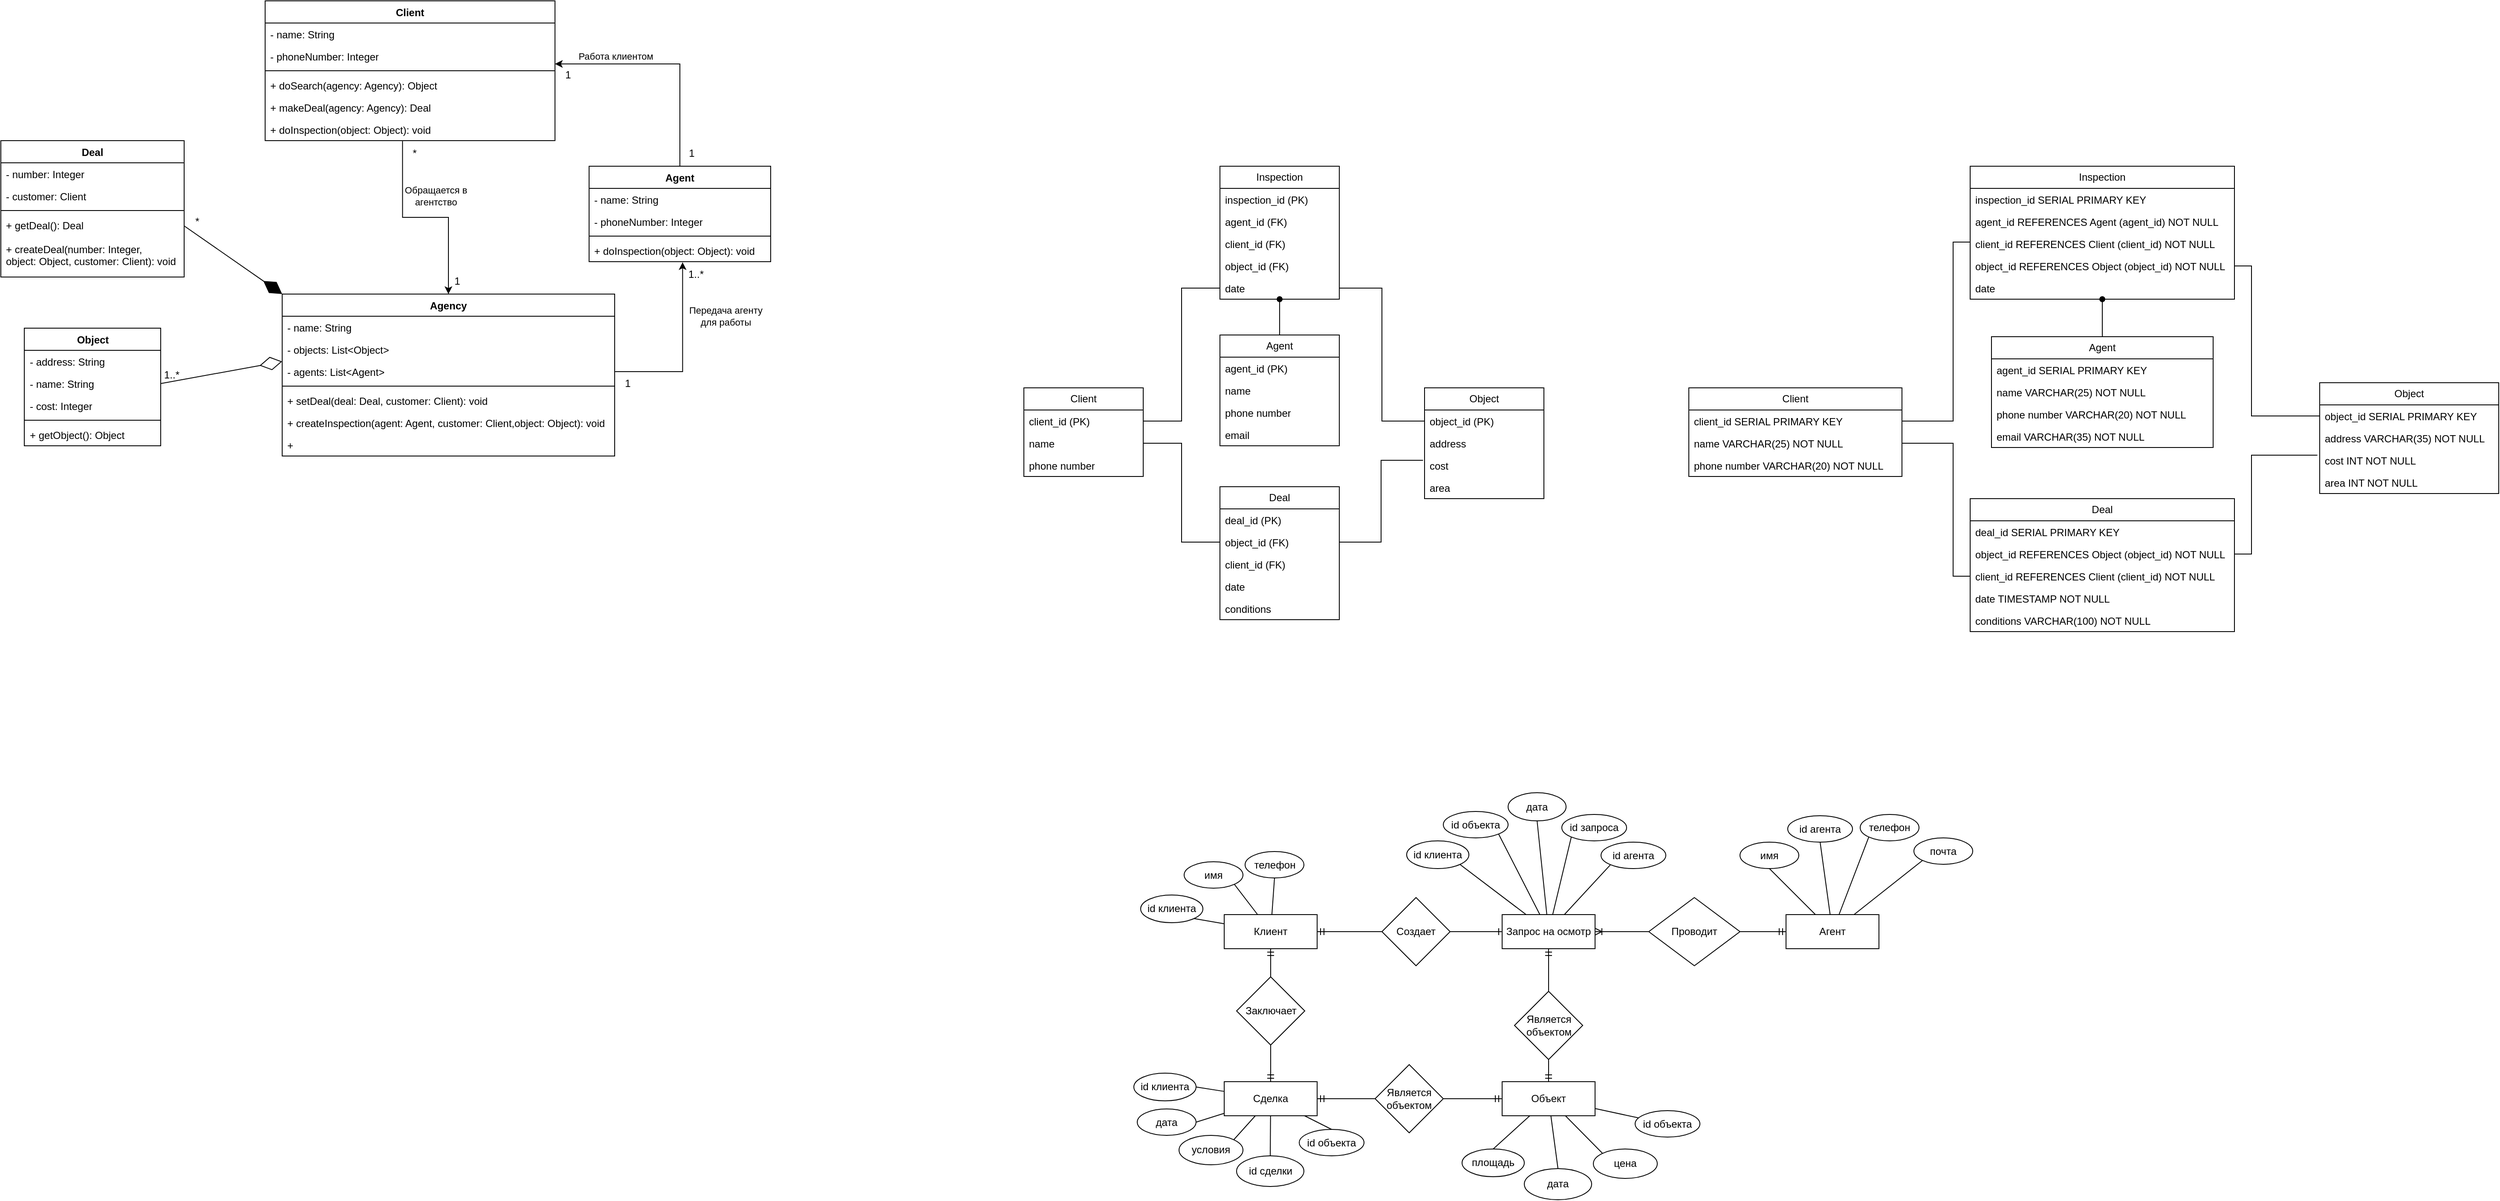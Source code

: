 <mxfile version="24.4.4" type="device">
  <diagram name="Страница — 1" id="6SwmOz3kL1Dp4-irJy59">
    <mxGraphModel dx="821" dy="-430" grid="0" gridSize="10" guides="1" tooltips="1" connect="1" arrows="1" fold="1" page="0" pageScale="1" pageWidth="3300" pageHeight="4681" math="0" shadow="0">
      <root>
        <mxCell id="0" />
        <mxCell id="1" parent="0" />
        <mxCell id="loVugANdDTNF3pcC0bMG-1" value="Client" style="swimlane;fontStyle=1;align=center;verticalAlign=top;childLayout=stackLayout;horizontal=1;startSize=26;horizontalStack=0;resizeParent=1;resizeParentMax=0;resizeLast=0;collapsible=1;marginBottom=0;whiteSpace=wrap;html=1;" vertex="1" parent="1">
          <mxGeometry x="740" y="1390" width="340" height="164" as="geometry" />
        </mxCell>
        <mxCell id="loVugANdDTNF3pcC0bMG-2" value="- name: String" style="text;strokeColor=none;fillColor=none;align=left;verticalAlign=top;spacingLeft=4;spacingRight=4;overflow=hidden;rotatable=0;points=[[0,0.5],[1,0.5]];portConstraint=eastwest;whiteSpace=wrap;html=1;" vertex="1" parent="loVugANdDTNF3pcC0bMG-1">
          <mxGeometry y="26" width="340" height="26" as="geometry" />
        </mxCell>
        <mxCell id="loVugANdDTNF3pcC0bMG-3" value="- phoneNumber: Integer" style="text;strokeColor=none;fillColor=none;align=left;verticalAlign=top;spacingLeft=4;spacingRight=4;overflow=hidden;rotatable=0;points=[[0,0.5],[1,0.5]];portConstraint=eastwest;whiteSpace=wrap;html=1;" vertex="1" parent="loVugANdDTNF3pcC0bMG-1">
          <mxGeometry y="52" width="340" height="26" as="geometry" />
        </mxCell>
        <mxCell id="loVugANdDTNF3pcC0bMG-4" value="" style="line;strokeWidth=1;fillColor=none;align=left;verticalAlign=middle;spacingTop=-1;spacingLeft=3;spacingRight=3;rotatable=0;labelPosition=right;points=[];portConstraint=eastwest;strokeColor=inherit;" vertex="1" parent="loVugANdDTNF3pcC0bMG-1">
          <mxGeometry y="78" width="340" height="8" as="geometry" />
        </mxCell>
        <mxCell id="loVugANdDTNF3pcC0bMG-5" value="+ doSearch(agency: Agency): Object" style="text;strokeColor=none;fillColor=none;align=left;verticalAlign=top;spacingLeft=4;spacingRight=4;overflow=hidden;rotatable=0;points=[[0,0.5],[1,0.5]];portConstraint=eastwest;whiteSpace=wrap;html=1;" vertex="1" parent="loVugANdDTNF3pcC0bMG-1">
          <mxGeometry y="86" width="340" height="26" as="geometry" />
        </mxCell>
        <mxCell id="loVugANdDTNF3pcC0bMG-6" value="&lt;div&gt;+ makeDeal(agency: Agency): Deal&lt;/div&gt;" style="text;strokeColor=none;fillColor=none;align=left;verticalAlign=top;spacingLeft=4;spacingRight=4;overflow=hidden;rotatable=0;points=[[0,0.5],[1,0.5]];portConstraint=eastwest;whiteSpace=wrap;html=1;" vertex="1" parent="loVugANdDTNF3pcC0bMG-1">
          <mxGeometry y="112" width="340" height="26" as="geometry" />
        </mxCell>
        <mxCell id="loVugANdDTNF3pcC0bMG-7" value="&lt;div&gt;+ doInspection(object: Object): void&lt;/div&gt;" style="text;strokeColor=none;fillColor=none;align=left;verticalAlign=top;spacingLeft=4;spacingRight=4;overflow=hidden;rotatable=0;points=[[0,0.5],[1,0.5]];portConstraint=eastwest;whiteSpace=wrap;html=1;" vertex="1" parent="loVugANdDTNF3pcC0bMG-1">
          <mxGeometry y="138" width="340" height="26" as="geometry" />
        </mxCell>
        <mxCell id="loVugANdDTNF3pcC0bMG-8" style="edgeStyle=orthogonalEdgeStyle;rounded=0;orthogonalLoop=1;jettySize=auto;html=1;exitX=0.474;exitY=1.026;exitDx=0;exitDy=0;exitPerimeter=0;entryX=0.5;entryY=0;entryDx=0;entryDy=0;" edge="1" parent="1" source="loVugANdDTNF3pcC0bMG-7" target="loVugANdDTNF3pcC0bMG-10">
          <mxGeometry relative="1" as="geometry">
            <mxPoint x="920" y="1634" as="targetPoint" />
          </mxGeometry>
        </mxCell>
        <mxCell id="loVugANdDTNF3pcC0bMG-9" value="Обращается в&lt;div&gt;агентство&lt;/div&gt;" style="edgeLabel;html=1;align=center;verticalAlign=middle;resizable=0;points=[];" vertex="1" connectable="0" parent="loVugANdDTNF3pcC0bMG-8">
          <mxGeometry x="-0.378" y="2" relative="1" as="geometry">
            <mxPoint x="37" y="-8" as="offset" />
          </mxGeometry>
        </mxCell>
        <mxCell id="loVugANdDTNF3pcC0bMG-10" value="Agency" style="swimlane;fontStyle=1;align=center;verticalAlign=top;childLayout=stackLayout;horizontal=1;startSize=26;horizontalStack=0;resizeParent=1;resizeParentMax=0;resizeLast=0;collapsible=1;marginBottom=0;whiteSpace=wrap;html=1;" vertex="1" parent="1">
          <mxGeometry x="760" y="1734" width="390" height="190" as="geometry">
            <mxRectangle x="30" y="150" width="70" height="30" as="alternateBounds" />
          </mxGeometry>
        </mxCell>
        <mxCell id="loVugANdDTNF3pcC0bMG-11" value="- name: String" style="text;strokeColor=none;fillColor=none;align=left;verticalAlign=top;spacingLeft=4;spacingRight=4;overflow=hidden;rotatable=0;points=[[0,0.5],[1,0.5]];portConstraint=eastwest;whiteSpace=wrap;html=1;" vertex="1" parent="loVugANdDTNF3pcC0bMG-10">
          <mxGeometry y="26" width="390" height="26" as="geometry" />
        </mxCell>
        <mxCell id="loVugANdDTNF3pcC0bMG-12" value="- objects: List&amp;lt;Object&amp;gt;" style="text;strokeColor=none;fillColor=none;align=left;verticalAlign=top;spacingLeft=4;spacingRight=4;overflow=hidden;rotatable=0;points=[[0,0.5],[1,0.5]];portConstraint=eastwest;whiteSpace=wrap;html=1;" vertex="1" parent="loVugANdDTNF3pcC0bMG-10">
          <mxGeometry y="52" width="390" height="26" as="geometry" />
        </mxCell>
        <mxCell id="loVugANdDTNF3pcC0bMG-13" value="- agents: List&amp;lt;Agent&amp;gt;" style="text;strokeColor=none;fillColor=none;align=left;verticalAlign=top;spacingLeft=4;spacingRight=4;overflow=hidden;rotatable=0;points=[[0,0.5],[1,0.5]];portConstraint=eastwest;whiteSpace=wrap;html=1;" vertex="1" parent="loVugANdDTNF3pcC0bMG-10">
          <mxGeometry y="78" width="390" height="26" as="geometry" />
        </mxCell>
        <mxCell id="loVugANdDTNF3pcC0bMG-14" value="" style="line;strokeWidth=1;fillColor=none;align=left;verticalAlign=middle;spacingTop=-1;spacingLeft=3;spacingRight=3;rotatable=0;labelPosition=right;points=[];portConstraint=eastwest;strokeColor=inherit;" vertex="1" parent="loVugANdDTNF3pcC0bMG-10">
          <mxGeometry y="104" width="390" height="8" as="geometry" />
        </mxCell>
        <mxCell id="loVugANdDTNF3pcC0bMG-15" value="+ setDeal(deal: Deal, customer: Client): void" style="text;strokeColor=none;fillColor=none;align=left;verticalAlign=top;spacingLeft=4;spacingRight=4;overflow=hidden;rotatable=0;points=[[0,0.5],[1,0.5]];portConstraint=eastwest;whiteSpace=wrap;html=1;" vertex="1" parent="loVugANdDTNF3pcC0bMG-10">
          <mxGeometry y="112" width="390" height="26" as="geometry" />
        </mxCell>
        <mxCell id="loVugANdDTNF3pcC0bMG-16" value="+ createInspection(agent: Agent, customer: Client,object: Object): void" style="text;strokeColor=none;fillColor=none;align=left;verticalAlign=top;spacingLeft=4;spacingRight=4;overflow=hidden;rotatable=0;points=[[0,0.5],[1,0.5]];portConstraint=eastwest;whiteSpace=wrap;html=1;" vertex="1" parent="loVugANdDTNF3pcC0bMG-10">
          <mxGeometry y="138" width="390" height="26" as="geometry" />
        </mxCell>
        <mxCell id="loVugANdDTNF3pcC0bMG-17" value="+&amp;nbsp;" style="text;strokeColor=none;fillColor=none;align=left;verticalAlign=top;spacingLeft=4;spacingRight=4;overflow=hidden;rotatable=0;points=[[0,0.5],[1,0.5]];portConstraint=eastwest;whiteSpace=wrap;html=1;" vertex="1" parent="loVugANdDTNF3pcC0bMG-10">
          <mxGeometry y="164" width="390" height="26" as="geometry" />
        </mxCell>
        <mxCell id="loVugANdDTNF3pcC0bMG-18" value="Agent" style="swimlane;fontStyle=1;align=center;verticalAlign=top;childLayout=stackLayout;horizontal=1;startSize=26;horizontalStack=0;resizeParent=1;resizeParentMax=0;resizeLast=0;collapsible=1;marginBottom=0;whiteSpace=wrap;html=1;" vertex="1" parent="1">
          <mxGeometry x="1120" y="1584" width="213" height="112" as="geometry" />
        </mxCell>
        <mxCell id="loVugANdDTNF3pcC0bMG-19" value="- name: String" style="text;strokeColor=none;fillColor=none;align=left;verticalAlign=top;spacingLeft=4;spacingRight=4;overflow=hidden;rotatable=0;points=[[0,0.5],[1,0.5]];portConstraint=eastwest;whiteSpace=wrap;html=1;" vertex="1" parent="loVugANdDTNF3pcC0bMG-18">
          <mxGeometry y="26" width="213" height="26" as="geometry" />
        </mxCell>
        <mxCell id="loVugANdDTNF3pcC0bMG-20" value="- phoneNumber: Integer" style="text;strokeColor=none;fillColor=none;align=left;verticalAlign=top;spacingLeft=4;spacingRight=4;overflow=hidden;rotatable=0;points=[[0,0.5],[1,0.5]];portConstraint=eastwest;whiteSpace=wrap;html=1;" vertex="1" parent="loVugANdDTNF3pcC0bMG-18">
          <mxGeometry y="52" width="213" height="26" as="geometry" />
        </mxCell>
        <mxCell id="loVugANdDTNF3pcC0bMG-21" value="" style="line;strokeWidth=1;fillColor=none;align=left;verticalAlign=middle;spacingTop=-1;spacingLeft=3;spacingRight=3;rotatable=0;labelPosition=right;points=[];portConstraint=eastwest;strokeColor=inherit;" vertex="1" parent="loVugANdDTNF3pcC0bMG-18">
          <mxGeometry y="78" width="213" height="8" as="geometry" />
        </mxCell>
        <mxCell id="loVugANdDTNF3pcC0bMG-22" value="+ doInspection(object: Object): void" style="text;strokeColor=none;fillColor=none;align=left;verticalAlign=top;spacingLeft=4;spacingRight=4;overflow=hidden;rotatable=0;points=[[0,0.5],[1,0.5]];portConstraint=eastwest;whiteSpace=wrap;html=1;" vertex="1" parent="loVugANdDTNF3pcC0bMG-18">
          <mxGeometry y="86" width="213" height="26" as="geometry" />
        </mxCell>
        <mxCell id="loVugANdDTNF3pcC0bMG-23" value="Deal" style="swimlane;fontStyle=1;align=center;verticalAlign=top;childLayout=stackLayout;horizontal=1;startSize=26;horizontalStack=0;resizeParent=1;resizeParentMax=0;resizeLast=0;collapsible=1;marginBottom=0;whiteSpace=wrap;html=1;" vertex="1" parent="1">
          <mxGeometry x="430" y="1554" width="215" height="160" as="geometry" />
        </mxCell>
        <mxCell id="loVugANdDTNF3pcC0bMG-24" value="- number: Integer" style="text;strokeColor=none;fillColor=none;align=left;verticalAlign=top;spacingLeft=4;spacingRight=4;overflow=hidden;rotatable=0;points=[[0,0.5],[1,0.5]];portConstraint=eastwest;whiteSpace=wrap;html=1;" vertex="1" parent="loVugANdDTNF3pcC0bMG-23">
          <mxGeometry y="26" width="215" height="26" as="geometry" />
        </mxCell>
        <mxCell id="loVugANdDTNF3pcC0bMG-25" value="- customer: Client" style="text;strokeColor=none;fillColor=none;align=left;verticalAlign=top;spacingLeft=4;spacingRight=4;overflow=hidden;rotatable=0;points=[[0,0.5],[1,0.5]];portConstraint=eastwest;whiteSpace=wrap;html=1;" vertex="1" parent="loVugANdDTNF3pcC0bMG-23">
          <mxGeometry y="52" width="215" height="26" as="geometry" />
        </mxCell>
        <mxCell id="loVugANdDTNF3pcC0bMG-26" value="" style="line;strokeWidth=1;fillColor=none;align=left;verticalAlign=middle;spacingTop=-1;spacingLeft=3;spacingRight=3;rotatable=0;labelPosition=right;points=[];portConstraint=eastwest;strokeColor=inherit;" vertex="1" parent="loVugANdDTNF3pcC0bMG-23">
          <mxGeometry y="78" width="215" height="8" as="geometry" />
        </mxCell>
        <mxCell id="loVugANdDTNF3pcC0bMG-27" value="&lt;span style=&quot;text-wrap: nowrap; background-color: rgb(255, 255, 255);&quot;&gt;+ getDeal(&lt;/span&gt;&lt;span style=&quot;background-color: rgb(255, 255, 255); text-wrap: nowrap;&quot;&gt;): Deal&lt;/span&gt;" style="text;strokeColor=none;fillColor=none;align=left;verticalAlign=top;spacingLeft=4;spacingRight=4;overflow=hidden;rotatable=0;points=[[0,0.5],[1,0.5]];portConstraint=eastwest;whiteSpace=wrap;html=1;" vertex="1" parent="loVugANdDTNF3pcC0bMG-23">
          <mxGeometry y="86" width="215" height="28" as="geometry" />
        </mxCell>
        <mxCell id="loVugANdDTNF3pcC0bMG-28" value="&lt;span style=&quot;text-wrap: nowrap; background-color: rgb(255, 255, 255);&quot;&gt;+ createDeal(number: Integer,&lt;/span&gt;&lt;div&gt;&lt;span style=&quot;text-wrap: nowrap; background-color: rgb(255, 255, 255);&quot;&gt;object: Object,&lt;/span&gt;&lt;span style=&quot;background-color: rgb(255, 255, 255); text-wrap: nowrap;&quot;&gt;&amp;nbsp;customer: Client): void&lt;/span&gt;&lt;/div&gt;" style="text;strokeColor=none;fillColor=none;align=left;verticalAlign=top;spacingLeft=4;spacingRight=4;overflow=hidden;rotatable=0;points=[[0,0.5],[1,0.5]];portConstraint=eastwest;whiteSpace=wrap;html=1;" vertex="1" parent="loVugANdDTNF3pcC0bMG-23">
          <mxGeometry y="114" width="215" height="46" as="geometry" />
        </mxCell>
        <mxCell id="loVugANdDTNF3pcC0bMG-29" value="Object" style="swimlane;fontStyle=1;align=center;verticalAlign=top;childLayout=stackLayout;horizontal=1;startSize=26;horizontalStack=0;resizeParent=1;resizeParentMax=0;resizeLast=0;collapsible=1;marginBottom=0;whiteSpace=wrap;html=1;" vertex="1" parent="1">
          <mxGeometry x="457.5" y="1774" width="160" height="138" as="geometry" />
        </mxCell>
        <mxCell id="loVugANdDTNF3pcC0bMG-30" value="- address: String" style="text;strokeColor=none;fillColor=none;align=left;verticalAlign=top;spacingLeft=4;spacingRight=4;overflow=hidden;rotatable=0;points=[[0,0.5],[1,0.5]];portConstraint=eastwest;whiteSpace=wrap;html=1;" vertex="1" parent="loVugANdDTNF3pcC0bMG-29">
          <mxGeometry y="26" width="160" height="26" as="geometry" />
        </mxCell>
        <mxCell id="loVugANdDTNF3pcC0bMG-31" value="- name: String" style="text;strokeColor=none;fillColor=none;align=left;verticalAlign=top;spacingLeft=4;spacingRight=4;overflow=hidden;rotatable=0;points=[[0,0.5],[1,0.5]];portConstraint=eastwest;whiteSpace=wrap;html=1;" vertex="1" parent="loVugANdDTNF3pcC0bMG-29">
          <mxGeometry y="52" width="160" height="26" as="geometry" />
        </mxCell>
        <mxCell id="loVugANdDTNF3pcC0bMG-32" value="- cost: Integer" style="text;strokeColor=none;fillColor=none;align=left;verticalAlign=top;spacingLeft=4;spacingRight=4;overflow=hidden;rotatable=0;points=[[0,0.5],[1,0.5]];portConstraint=eastwest;whiteSpace=wrap;html=1;" vertex="1" parent="loVugANdDTNF3pcC0bMG-29">
          <mxGeometry y="78" width="160" height="26" as="geometry" />
        </mxCell>
        <mxCell id="loVugANdDTNF3pcC0bMG-33" value="" style="line;strokeWidth=1;fillColor=none;align=left;verticalAlign=middle;spacingTop=-1;spacingLeft=3;spacingRight=3;rotatable=0;labelPosition=right;points=[];portConstraint=eastwest;strokeColor=inherit;" vertex="1" parent="loVugANdDTNF3pcC0bMG-29">
          <mxGeometry y="104" width="160" height="8" as="geometry" />
        </mxCell>
        <mxCell id="loVugANdDTNF3pcC0bMG-34" value="&lt;span style=&quot;text-wrap: nowrap; background-color: rgb(255, 255, 255);&quot;&gt;+ getObject(): Object&lt;/span&gt;" style="text;strokeColor=none;fillColor=none;align=left;verticalAlign=top;spacingLeft=4;spacingRight=4;overflow=hidden;rotatable=0;points=[[0,0.5],[1,0.5]];portConstraint=eastwest;whiteSpace=wrap;html=1;" vertex="1" parent="loVugANdDTNF3pcC0bMG-29">
          <mxGeometry y="112" width="160" height="26" as="geometry" />
        </mxCell>
        <mxCell id="loVugANdDTNF3pcC0bMG-35" style="edgeStyle=orthogonalEdgeStyle;rounded=0;orthogonalLoop=1;jettySize=auto;html=1;exitX=1;exitY=0.5;exitDx=0;exitDy=0;entryX=0.515;entryY=1.026;entryDx=0;entryDy=0;entryPerimeter=0;" edge="1" parent="1" source="loVugANdDTNF3pcC0bMG-13" target="loVugANdDTNF3pcC0bMG-22">
          <mxGeometry relative="1" as="geometry">
            <mxPoint x="1230" y="1714" as="targetPoint" />
            <mxPoint x="911" y="1565" as="sourcePoint" />
            <Array as="points">
              <mxPoint x="1230" y="1825" />
            </Array>
          </mxGeometry>
        </mxCell>
        <mxCell id="loVugANdDTNF3pcC0bMG-36" value="Передача агенту&lt;div&gt;для работы&lt;/div&gt;" style="edgeLabel;html=1;align=center;verticalAlign=middle;resizable=0;points=[];" vertex="1" connectable="0" parent="loVugANdDTNF3pcC0bMG-35">
          <mxGeometry x="-0.378" y="2" relative="1" as="geometry">
            <mxPoint x="65" y="-63" as="offset" />
          </mxGeometry>
        </mxCell>
        <mxCell id="loVugANdDTNF3pcC0bMG-37" value="1" style="text;html=1;align=center;verticalAlign=middle;resizable=0;points=[];autosize=1;strokeColor=none;fillColor=none;" vertex="1" parent="1">
          <mxGeometry x="1150" y="1824" width="30" height="30" as="geometry" />
        </mxCell>
        <mxCell id="loVugANdDTNF3pcC0bMG-38" value="1..*" style="text;html=1;align=center;verticalAlign=middle;resizable=0;points=[];autosize=1;strokeColor=none;fillColor=none;" vertex="1" parent="1">
          <mxGeometry x="1225" y="1696" width="40" height="30" as="geometry" />
        </mxCell>
        <mxCell id="loVugANdDTNF3pcC0bMG-39" value="*" style="text;html=1;align=center;verticalAlign=middle;resizable=0;points=[];autosize=1;strokeColor=none;fillColor=none;" vertex="1" parent="1">
          <mxGeometry x="900" y="1554" width="30" height="30" as="geometry" />
        </mxCell>
        <mxCell id="loVugANdDTNF3pcC0bMG-40" value="1" style="text;html=1;align=center;verticalAlign=middle;resizable=0;points=[];autosize=1;strokeColor=none;fillColor=none;" vertex="1" parent="1">
          <mxGeometry x="950" y="1704" width="30" height="30" as="geometry" />
        </mxCell>
        <mxCell id="loVugANdDTNF3pcC0bMG-41" style="edgeStyle=orthogonalEdgeStyle;rounded=0;orthogonalLoop=1;jettySize=auto;html=1;exitX=0.5;exitY=0;exitDx=0;exitDy=0;" edge="1" parent="1" source="loVugANdDTNF3pcC0bMG-18">
          <mxGeometry relative="1" as="geometry">
            <mxPoint x="1080" y="1464" as="targetPoint" />
            <Array as="points">
              <mxPoint x="1227" y="1464" />
              <mxPoint x="1080" y="1464" />
            </Array>
          </mxGeometry>
        </mxCell>
        <mxCell id="loVugANdDTNF3pcC0bMG-42" value="Работа клиентом" style="edgeLabel;html=1;align=center;verticalAlign=middle;resizable=0;points=[];" vertex="1" connectable="0" parent="loVugANdDTNF3pcC0bMG-41">
          <mxGeometry x="0.52" y="-1" relative="1" as="geometry">
            <mxPoint x="7" y="-8" as="offset" />
          </mxGeometry>
        </mxCell>
        <mxCell id="loVugANdDTNF3pcC0bMG-43" value="" style="endArrow=diamondThin;endFill=1;endSize=24;html=1;rounded=0;exitX=1;exitY=0.5;exitDx=0;exitDy=0;entryX=0;entryY=0;entryDx=0;entryDy=0;" edge="1" parent="1" source="loVugANdDTNF3pcC0bMG-27" target="loVugANdDTNF3pcC0bMG-10">
          <mxGeometry width="160" relative="1" as="geometry">
            <mxPoint x="710" y="1664" as="sourcePoint" />
            <mxPoint x="870" y="1664" as="targetPoint" />
          </mxGeometry>
        </mxCell>
        <mxCell id="loVugANdDTNF3pcC0bMG-44" value="" style="endArrow=diamondThin;endFill=0;endSize=24;html=1;rounded=0;entryX=0;entryY=0.041;entryDx=0;entryDy=0;entryPerimeter=0;exitX=1;exitY=0.5;exitDx=0;exitDy=0;" edge="1" parent="1" source="loVugANdDTNF3pcC0bMG-31" target="loVugANdDTNF3pcC0bMG-13">
          <mxGeometry width="160" relative="1" as="geometry">
            <mxPoint x="655" y="1675" as="sourcePoint" />
            <mxPoint x="770" y="1769" as="targetPoint" />
          </mxGeometry>
        </mxCell>
        <mxCell id="loVugANdDTNF3pcC0bMG-45" value="1..*" style="text;html=1;align=center;verticalAlign=middle;resizable=0;points=[];autosize=1;strokeColor=none;fillColor=none;" vertex="1" parent="1">
          <mxGeometry x="610" y="1814" width="40" height="30" as="geometry" />
        </mxCell>
        <mxCell id="loVugANdDTNF3pcC0bMG-46" value="*" style="text;html=1;align=center;verticalAlign=middle;resizable=0;points=[];autosize=1;strokeColor=none;fillColor=none;" vertex="1" parent="1">
          <mxGeometry x="645" y="1634" width="30" height="30" as="geometry" />
        </mxCell>
        <mxCell id="loVugANdDTNF3pcC0bMG-47" value="1" style="text;html=1;align=center;verticalAlign=middle;resizable=0;points=[];autosize=1;strokeColor=none;fillColor=none;" vertex="1" parent="1">
          <mxGeometry x="1225" y="1554" width="30" height="30" as="geometry" />
        </mxCell>
        <mxCell id="loVugANdDTNF3pcC0bMG-48" value="1" style="text;html=1;align=center;verticalAlign=middle;resizable=0;points=[];autosize=1;strokeColor=none;fillColor=none;" vertex="1" parent="1">
          <mxGeometry x="1080" y="1462" width="30" height="30" as="geometry" />
        </mxCell>
        <mxCell id="loVugANdDTNF3pcC0bMG-49" value="" style="edgeStyle=orthogonalEdgeStyle;rounded=0;orthogonalLoop=1;jettySize=auto;html=1;endArrow=oval;endFill=1;startArrow=none;startFill=0;" edge="1" parent="1" source="loVugANdDTNF3pcC0bMG-50" target="loVugANdDTNF3pcC0bMG-75">
          <mxGeometry relative="1" as="geometry">
            <Array as="points">
              <mxPoint x="1930" y="1760" />
              <mxPoint x="1930" y="1760" />
            </Array>
          </mxGeometry>
        </mxCell>
        <mxCell id="loVugANdDTNF3pcC0bMG-50" value="Agent" style="swimlane;fontStyle=0;childLayout=stackLayout;horizontal=1;startSize=26;fillColor=none;horizontalStack=0;resizeParent=1;resizeParentMax=0;resizeLast=0;collapsible=1;marginBottom=0;whiteSpace=wrap;html=1;" vertex="1" parent="1">
          <mxGeometry x="1860" y="1782" width="140" height="130" as="geometry" />
        </mxCell>
        <mxCell id="loVugANdDTNF3pcC0bMG-51" value="agent_id (PK)" style="text;strokeColor=none;fillColor=none;align=left;verticalAlign=top;spacingLeft=4;spacingRight=4;overflow=hidden;rotatable=0;points=[[0,0.5],[1,0.5]];portConstraint=eastwest;whiteSpace=wrap;html=1;" vertex="1" parent="loVugANdDTNF3pcC0bMG-50">
          <mxGeometry y="26" width="140" height="26" as="geometry" />
        </mxCell>
        <mxCell id="loVugANdDTNF3pcC0bMG-52" value="name" style="text;strokeColor=none;fillColor=none;align=left;verticalAlign=top;spacingLeft=4;spacingRight=4;overflow=hidden;rotatable=0;points=[[0,0.5],[1,0.5]];portConstraint=eastwest;whiteSpace=wrap;html=1;" vertex="1" parent="loVugANdDTNF3pcC0bMG-50">
          <mxGeometry y="52" width="140" height="26" as="geometry" />
        </mxCell>
        <mxCell id="loVugANdDTNF3pcC0bMG-53" value="phone number" style="text;strokeColor=none;fillColor=none;align=left;verticalAlign=top;spacingLeft=4;spacingRight=4;overflow=hidden;rotatable=0;points=[[0,0.5],[1,0.5]];portConstraint=eastwest;whiteSpace=wrap;html=1;" vertex="1" parent="loVugANdDTNF3pcC0bMG-50">
          <mxGeometry y="78" width="140" height="26" as="geometry" />
        </mxCell>
        <mxCell id="loVugANdDTNF3pcC0bMG-54" value="email" style="text;strokeColor=none;fillColor=none;align=left;verticalAlign=top;spacingLeft=4;spacingRight=4;overflow=hidden;rotatable=0;points=[[0,0.5],[1,0.5]];portConstraint=eastwest;whiteSpace=wrap;html=1;" vertex="1" parent="loVugANdDTNF3pcC0bMG-50">
          <mxGeometry y="104" width="140" height="26" as="geometry" />
        </mxCell>
        <mxCell id="loVugANdDTNF3pcC0bMG-55" value="Deal" style="swimlane;fontStyle=0;childLayout=stackLayout;horizontal=1;startSize=26;fillColor=none;horizontalStack=0;resizeParent=1;resizeParentMax=0;resizeLast=0;collapsible=1;marginBottom=0;whiteSpace=wrap;html=1;" vertex="1" parent="1">
          <mxGeometry x="1860" y="1960" width="140" height="156" as="geometry" />
        </mxCell>
        <mxCell id="loVugANdDTNF3pcC0bMG-56" value="deal_id (PK)" style="text;strokeColor=none;fillColor=none;align=left;verticalAlign=top;spacingLeft=4;spacingRight=4;overflow=hidden;rotatable=0;points=[[0,0.5],[1,0.5]];portConstraint=eastwest;whiteSpace=wrap;html=1;" vertex="1" parent="loVugANdDTNF3pcC0bMG-55">
          <mxGeometry y="26" width="140" height="26" as="geometry" />
        </mxCell>
        <mxCell id="loVugANdDTNF3pcC0bMG-57" value="object_id (FK)" style="text;strokeColor=none;fillColor=none;align=left;verticalAlign=top;spacingLeft=4;spacingRight=4;overflow=hidden;rotatable=0;points=[[0,0.5],[1,0.5]];portConstraint=eastwest;whiteSpace=wrap;html=1;" vertex="1" parent="loVugANdDTNF3pcC0bMG-55">
          <mxGeometry y="52" width="140" height="26" as="geometry" />
        </mxCell>
        <mxCell id="loVugANdDTNF3pcC0bMG-58" value="client_id (FK)" style="text;strokeColor=none;fillColor=none;align=left;verticalAlign=top;spacingLeft=4;spacingRight=4;overflow=hidden;rotatable=0;points=[[0,0.5],[1,0.5]];portConstraint=eastwest;whiteSpace=wrap;html=1;" vertex="1" parent="loVugANdDTNF3pcC0bMG-55">
          <mxGeometry y="78" width="140" height="26" as="geometry" />
        </mxCell>
        <mxCell id="loVugANdDTNF3pcC0bMG-59" value="date" style="text;strokeColor=none;fillColor=none;align=left;verticalAlign=top;spacingLeft=4;spacingRight=4;overflow=hidden;rotatable=0;points=[[0,0.5],[1,0.5]];portConstraint=eastwest;whiteSpace=wrap;html=1;" vertex="1" parent="loVugANdDTNF3pcC0bMG-55">
          <mxGeometry y="104" width="140" height="26" as="geometry" />
        </mxCell>
        <mxCell id="loVugANdDTNF3pcC0bMG-60" value="conditions" style="text;strokeColor=none;fillColor=none;align=left;verticalAlign=top;spacingLeft=4;spacingRight=4;overflow=hidden;rotatable=0;points=[[0,0.5],[1,0.5]];portConstraint=eastwest;whiteSpace=wrap;html=1;" vertex="1" parent="loVugANdDTNF3pcC0bMG-55">
          <mxGeometry y="130" width="140" height="26" as="geometry" />
        </mxCell>
        <mxCell id="loVugANdDTNF3pcC0bMG-61" value="Object" style="swimlane;fontStyle=0;childLayout=stackLayout;horizontal=1;startSize=26;fillColor=none;horizontalStack=0;resizeParent=1;resizeParentMax=0;resizeLast=0;collapsible=1;marginBottom=0;whiteSpace=wrap;html=1;" vertex="1" parent="1">
          <mxGeometry x="2100" y="1844" width="140" height="130" as="geometry" />
        </mxCell>
        <mxCell id="loVugANdDTNF3pcC0bMG-62" value="object_id (PK)" style="text;strokeColor=none;fillColor=none;align=left;verticalAlign=top;spacingLeft=4;spacingRight=4;overflow=hidden;rotatable=0;points=[[0,0.5],[1,0.5]];portConstraint=eastwest;whiteSpace=wrap;html=1;" vertex="1" parent="loVugANdDTNF3pcC0bMG-61">
          <mxGeometry y="26" width="140" height="26" as="geometry" />
        </mxCell>
        <mxCell id="loVugANdDTNF3pcC0bMG-63" value="address" style="text;strokeColor=none;fillColor=none;align=left;verticalAlign=top;spacingLeft=4;spacingRight=4;overflow=hidden;rotatable=0;points=[[0,0.5],[1,0.5]];portConstraint=eastwest;whiteSpace=wrap;html=1;" vertex="1" parent="loVugANdDTNF3pcC0bMG-61">
          <mxGeometry y="52" width="140" height="26" as="geometry" />
        </mxCell>
        <mxCell id="loVugANdDTNF3pcC0bMG-64" value="cost" style="text;strokeColor=none;fillColor=none;align=left;verticalAlign=top;spacingLeft=4;spacingRight=4;overflow=hidden;rotatable=0;points=[[0,0.5],[1,0.5]];portConstraint=eastwest;whiteSpace=wrap;html=1;" vertex="1" parent="loVugANdDTNF3pcC0bMG-61">
          <mxGeometry y="78" width="140" height="26" as="geometry" />
        </mxCell>
        <mxCell id="loVugANdDTNF3pcC0bMG-65" value="area" style="text;strokeColor=none;fillColor=none;align=left;verticalAlign=top;spacingLeft=4;spacingRight=4;overflow=hidden;rotatable=0;points=[[0,0.5],[1,0.5]];portConstraint=eastwest;whiteSpace=wrap;html=1;" vertex="1" parent="loVugANdDTNF3pcC0bMG-61">
          <mxGeometry y="104" width="140" height="26" as="geometry" />
        </mxCell>
        <mxCell id="loVugANdDTNF3pcC0bMG-66" value="Client" style="swimlane;fontStyle=0;childLayout=stackLayout;horizontal=1;startSize=26;fillColor=none;horizontalStack=0;resizeParent=1;resizeParentMax=0;resizeLast=0;collapsible=1;marginBottom=0;whiteSpace=wrap;html=1;" vertex="1" parent="1">
          <mxGeometry x="1630" y="1844" width="140" height="104" as="geometry" />
        </mxCell>
        <mxCell id="loVugANdDTNF3pcC0bMG-67" value="client_id (PK)" style="text;strokeColor=none;fillColor=none;align=left;verticalAlign=top;spacingLeft=4;spacingRight=4;overflow=hidden;rotatable=0;points=[[0,0.5],[1,0.5]];portConstraint=eastwest;whiteSpace=wrap;html=1;" vertex="1" parent="loVugANdDTNF3pcC0bMG-66">
          <mxGeometry y="26" width="140" height="26" as="geometry" />
        </mxCell>
        <mxCell id="loVugANdDTNF3pcC0bMG-68" value="name" style="text;strokeColor=none;fillColor=none;align=left;verticalAlign=top;spacingLeft=4;spacingRight=4;overflow=hidden;rotatable=0;points=[[0,0.5],[1,0.5]];portConstraint=eastwest;whiteSpace=wrap;html=1;" vertex="1" parent="loVugANdDTNF3pcC0bMG-66">
          <mxGeometry y="52" width="140" height="26" as="geometry" />
        </mxCell>
        <mxCell id="loVugANdDTNF3pcC0bMG-69" value="phone number" style="text;strokeColor=none;fillColor=none;align=left;verticalAlign=top;spacingLeft=4;spacingRight=4;overflow=hidden;rotatable=0;points=[[0,0.5],[1,0.5]];portConstraint=eastwest;whiteSpace=wrap;html=1;" vertex="1" parent="loVugANdDTNF3pcC0bMG-66">
          <mxGeometry y="78" width="140" height="26" as="geometry" />
        </mxCell>
        <mxCell id="loVugANdDTNF3pcC0bMG-70" value="Inspection" style="swimlane;fontStyle=0;childLayout=stackLayout;horizontal=1;startSize=26;fillColor=none;horizontalStack=0;resizeParent=1;resizeParentMax=0;resizeLast=0;collapsible=1;marginBottom=0;whiteSpace=wrap;html=1;" vertex="1" parent="1">
          <mxGeometry x="1860" y="1584" width="140" height="156" as="geometry" />
        </mxCell>
        <mxCell id="loVugANdDTNF3pcC0bMG-71" value="inspection_id (PK)" style="text;strokeColor=none;fillColor=none;align=left;verticalAlign=top;spacingLeft=4;spacingRight=4;overflow=hidden;rotatable=0;points=[[0,0.5],[1,0.5]];portConstraint=eastwest;whiteSpace=wrap;html=1;" vertex="1" parent="loVugANdDTNF3pcC0bMG-70">
          <mxGeometry y="26" width="140" height="26" as="geometry" />
        </mxCell>
        <mxCell id="loVugANdDTNF3pcC0bMG-72" value="agent_id (FK)" style="text;strokeColor=none;fillColor=none;align=left;verticalAlign=top;spacingLeft=4;spacingRight=4;overflow=hidden;rotatable=0;points=[[0,0.5],[1,0.5]];portConstraint=eastwest;whiteSpace=wrap;html=1;" vertex="1" parent="loVugANdDTNF3pcC0bMG-70">
          <mxGeometry y="52" width="140" height="26" as="geometry" />
        </mxCell>
        <mxCell id="loVugANdDTNF3pcC0bMG-73" value="client_id (FK)" style="text;strokeColor=none;fillColor=none;align=left;verticalAlign=top;spacingLeft=4;spacingRight=4;overflow=hidden;rotatable=0;points=[[0,0.5],[1,0.5]];portConstraint=eastwest;whiteSpace=wrap;html=1;" vertex="1" parent="loVugANdDTNF3pcC0bMG-70">
          <mxGeometry y="78" width="140" height="26" as="geometry" />
        </mxCell>
        <mxCell id="loVugANdDTNF3pcC0bMG-74" value="object_id (FK)" style="text;strokeColor=none;fillColor=none;align=left;verticalAlign=top;spacingLeft=4;spacingRight=4;overflow=hidden;rotatable=0;points=[[0,0.5],[1,0.5]];portConstraint=eastwest;whiteSpace=wrap;html=1;" vertex="1" parent="loVugANdDTNF3pcC0bMG-70">
          <mxGeometry y="104" width="140" height="26" as="geometry" />
        </mxCell>
        <mxCell id="loVugANdDTNF3pcC0bMG-75" value="date" style="text;strokeColor=none;fillColor=none;align=left;verticalAlign=top;spacingLeft=4;spacingRight=4;overflow=hidden;rotatable=0;points=[[0,0.5],[1,0.5]];portConstraint=eastwest;whiteSpace=wrap;html=1;" vertex="1" parent="loVugANdDTNF3pcC0bMG-70">
          <mxGeometry y="130" width="140" height="26" as="geometry" />
        </mxCell>
        <mxCell id="loVugANdDTNF3pcC0bMG-76" style="rounded=0;orthogonalLoop=1;jettySize=auto;html=1;exitX=1;exitY=0.5;exitDx=0;exitDy=0;entryX=0;entryY=0.5;entryDx=0;entryDy=0;endArrow=none;endFill=0;edgeStyle=orthogonalEdgeStyle;" edge="1" parent="1" source="loVugANdDTNF3pcC0bMG-67" target="loVugANdDTNF3pcC0bMG-75">
          <mxGeometry relative="1" as="geometry" />
        </mxCell>
        <mxCell id="loVugANdDTNF3pcC0bMG-77" style="rounded=0;orthogonalLoop=1;jettySize=auto;html=1;exitX=1;exitY=0.5;exitDx=0;exitDy=0;edgeStyle=elbowEdgeStyle;endArrow=none;endFill=0;entryX=0;entryY=0.5;entryDx=0;entryDy=0;" edge="1" parent="1" source="loVugANdDTNF3pcC0bMG-68" target="loVugANdDTNF3pcC0bMG-57">
          <mxGeometry relative="1" as="geometry">
            <mxPoint x="1860" y="1973" as="targetPoint" />
          </mxGeometry>
        </mxCell>
        <mxCell id="loVugANdDTNF3pcC0bMG-78" style="rounded=0;orthogonalLoop=1;jettySize=auto;html=1;exitX=1;exitY=0.5;exitDx=0;exitDy=0;entryX=0;entryY=0.5;entryDx=0;entryDy=0;edgeStyle=elbowEdgeStyle;endArrow=none;endFill=0;" edge="1" parent="1" source="loVugANdDTNF3pcC0bMG-75" target="loVugANdDTNF3pcC0bMG-62">
          <mxGeometry relative="1" as="geometry" />
        </mxCell>
        <mxCell id="loVugANdDTNF3pcC0bMG-79" style="rounded=0;orthogonalLoop=1;jettySize=auto;html=1;exitX=1;exitY=0.5;exitDx=0;exitDy=0;entryX=-0.013;entryY=0.269;entryDx=0;entryDy=0;entryPerimeter=0;edgeStyle=elbowEdgeStyle;endArrow=none;endFill=0;" edge="1" parent="1" source="loVugANdDTNF3pcC0bMG-57" target="loVugANdDTNF3pcC0bMG-64">
          <mxGeometry relative="1" as="geometry" />
        </mxCell>
        <mxCell id="loVugANdDTNF3pcC0bMG-80" value="" style="edgeStyle=orthogonalEdgeStyle;rounded=0;orthogonalLoop=1;jettySize=auto;html=1;endArrow=oval;endFill=1;startArrow=none;startFill=0;" edge="1" parent="1" source="loVugANdDTNF3pcC0bMG-81" target="loVugANdDTNF3pcC0bMG-106">
          <mxGeometry relative="1" as="geometry">
            <Array as="points">
              <mxPoint x="2895" y="1764" />
              <mxPoint x="2895" y="1764" />
            </Array>
          </mxGeometry>
        </mxCell>
        <mxCell id="loVugANdDTNF3pcC0bMG-81" value="Agent" style="swimlane;fontStyle=0;childLayout=stackLayout;horizontal=1;startSize=26;fillColor=none;horizontalStack=0;resizeParent=1;resizeParentMax=0;resizeLast=0;collapsible=1;marginBottom=0;whiteSpace=wrap;html=1;" vertex="1" parent="1">
          <mxGeometry x="2765" y="1784" width="260" height="130" as="geometry" />
        </mxCell>
        <mxCell id="loVugANdDTNF3pcC0bMG-82" value="agent_id SERIAL PRIMARY KEY" style="text;strokeColor=none;fillColor=none;align=left;verticalAlign=top;spacingLeft=4;spacingRight=4;overflow=hidden;rotatable=0;points=[[0,0.5],[1,0.5]];portConstraint=eastwest;whiteSpace=wrap;html=1;" vertex="1" parent="loVugANdDTNF3pcC0bMG-81">
          <mxGeometry y="26" width="260" height="26" as="geometry" />
        </mxCell>
        <mxCell id="loVugANdDTNF3pcC0bMG-83" value="name VARCHAR(25) NOT NULL" style="text;strokeColor=none;fillColor=none;align=left;verticalAlign=top;spacingLeft=4;spacingRight=4;overflow=hidden;rotatable=0;points=[[0,0.5],[1,0.5]];portConstraint=eastwest;whiteSpace=wrap;html=1;" vertex="1" parent="loVugANdDTNF3pcC0bMG-81">
          <mxGeometry y="52" width="260" height="26" as="geometry" />
        </mxCell>
        <mxCell id="loVugANdDTNF3pcC0bMG-84" value="phone number VARCHAR(20) NOT NULL" style="text;strokeColor=none;fillColor=none;align=left;verticalAlign=top;spacingLeft=4;spacingRight=4;overflow=hidden;rotatable=0;points=[[0,0.5],[1,0.5]];portConstraint=eastwest;whiteSpace=wrap;html=1;" vertex="1" parent="loVugANdDTNF3pcC0bMG-81">
          <mxGeometry y="78" width="260" height="26" as="geometry" />
        </mxCell>
        <mxCell id="loVugANdDTNF3pcC0bMG-85" value="email VARCHAR(35) NOT NULL" style="text;strokeColor=none;fillColor=none;align=left;verticalAlign=top;spacingLeft=4;spacingRight=4;overflow=hidden;rotatable=0;points=[[0,0.5],[1,0.5]];portConstraint=eastwest;whiteSpace=wrap;html=1;" vertex="1" parent="loVugANdDTNF3pcC0bMG-81">
          <mxGeometry y="104" width="260" height="26" as="geometry" />
        </mxCell>
        <mxCell id="loVugANdDTNF3pcC0bMG-86" value="Deal" style="swimlane;fontStyle=0;childLayout=stackLayout;horizontal=1;startSize=26;fillColor=none;horizontalStack=0;resizeParent=1;resizeParentMax=0;resizeLast=0;collapsible=1;marginBottom=0;whiteSpace=wrap;html=1;" vertex="1" parent="1">
          <mxGeometry x="2740" y="1974" width="310" height="156" as="geometry" />
        </mxCell>
        <mxCell id="loVugANdDTNF3pcC0bMG-87" value="deal_id SERIAL PRIMARY KEY" style="text;strokeColor=none;fillColor=none;align=left;verticalAlign=top;spacingLeft=4;spacingRight=4;overflow=hidden;rotatable=0;points=[[0,0.5],[1,0.5]];portConstraint=eastwest;whiteSpace=wrap;html=1;" vertex="1" parent="loVugANdDTNF3pcC0bMG-86">
          <mxGeometry y="26" width="310" height="26" as="geometry" />
        </mxCell>
        <mxCell id="loVugANdDTNF3pcC0bMG-88" value="object_id REFERENCES Object (object_id) NOT NULL" style="text;strokeColor=none;fillColor=none;align=left;verticalAlign=top;spacingLeft=4;spacingRight=4;overflow=hidden;rotatable=0;points=[[0,0.5],[1,0.5]];portConstraint=eastwest;whiteSpace=wrap;html=1;" vertex="1" parent="loVugANdDTNF3pcC0bMG-86">
          <mxGeometry y="52" width="310" height="26" as="geometry" />
        </mxCell>
        <mxCell id="loVugANdDTNF3pcC0bMG-89" value="client_id REFERENCES Client (client_id) NOT NULL" style="text;strokeColor=none;fillColor=none;align=left;verticalAlign=top;spacingLeft=4;spacingRight=4;overflow=hidden;rotatable=0;points=[[0,0.5],[1,0.5]];portConstraint=eastwest;whiteSpace=wrap;html=1;" vertex="1" parent="loVugANdDTNF3pcC0bMG-86">
          <mxGeometry y="78" width="310" height="26" as="geometry" />
        </mxCell>
        <mxCell id="loVugANdDTNF3pcC0bMG-90" value="date TIMESTAMP NOT NULL" style="text;strokeColor=none;fillColor=none;align=left;verticalAlign=top;spacingLeft=4;spacingRight=4;overflow=hidden;rotatable=0;points=[[0,0.5],[1,0.5]];portConstraint=eastwest;whiteSpace=wrap;html=1;" vertex="1" parent="loVugANdDTNF3pcC0bMG-86">
          <mxGeometry y="104" width="310" height="26" as="geometry" />
        </mxCell>
        <mxCell id="loVugANdDTNF3pcC0bMG-91" value="conditions VARCHAR(100) NOT NULL" style="text;strokeColor=none;fillColor=none;align=left;verticalAlign=top;spacingLeft=4;spacingRight=4;overflow=hidden;rotatable=0;points=[[0,0.5],[1,0.5]];portConstraint=eastwest;whiteSpace=wrap;html=1;" vertex="1" parent="loVugANdDTNF3pcC0bMG-86">
          <mxGeometry y="130" width="310" height="26" as="geometry" />
        </mxCell>
        <mxCell id="loVugANdDTNF3pcC0bMG-92" value="Object" style="swimlane;fontStyle=0;childLayout=stackLayout;horizontal=1;startSize=26;fillColor=none;horizontalStack=0;resizeParent=1;resizeParentMax=0;resizeLast=0;collapsible=1;marginBottom=0;whiteSpace=wrap;html=1;" vertex="1" parent="1">
          <mxGeometry x="3150" y="1838" width="210" height="130" as="geometry" />
        </mxCell>
        <mxCell id="loVugANdDTNF3pcC0bMG-93" value="object_id SERIAL PRIMARY KEY" style="text;strokeColor=none;fillColor=none;align=left;verticalAlign=top;spacingLeft=4;spacingRight=4;overflow=hidden;rotatable=0;points=[[0,0.5],[1,0.5]];portConstraint=eastwest;whiteSpace=wrap;html=1;" vertex="1" parent="loVugANdDTNF3pcC0bMG-92">
          <mxGeometry y="26" width="210" height="26" as="geometry" />
        </mxCell>
        <mxCell id="loVugANdDTNF3pcC0bMG-94" value="address VARCHAR(35) NOT NULL" style="text;strokeColor=none;fillColor=none;align=left;verticalAlign=top;spacingLeft=4;spacingRight=4;overflow=hidden;rotatable=0;points=[[0,0.5],[1,0.5]];portConstraint=eastwest;whiteSpace=wrap;html=1;" vertex="1" parent="loVugANdDTNF3pcC0bMG-92">
          <mxGeometry y="52" width="210" height="26" as="geometry" />
        </mxCell>
        <mxCell id="loVugANdDTNF3pcC0bMG-95" value="cost INT NOT NULL" style="text;strokeColor=none;fillColor=none;align=left;verticalAlign=top;spacingLeft=4;spacingRight=4;overflow=hidden;rotatable=0;points=[[0,0.5],[1,0.5]];portConstraint=eastwest;whiteSpace=wrap;html=1;" vertex="1" parent="loVugANdDTNF3pcC0bMG-92">
          <mxGeometry y="78" width="210" height="26" as="geometry" />
        </mxCell>
        <mxCell id="loVugANdDTNF3pcC0bMG-96" value="area INT NOT NULL" style="text;strokeColor=none;fillColor=none;align=left;verticalAlign=top;spacingLeft=4;spacingRight=4;overflow=hidden;rotatable=0;points=[[0,0.5],[1,0.5]];portConstraint=eastwest;whiteSpace=wrap;html=1;" vertex="1" parent="loVugANdDTNF3pcC0bMG-92">
          <mxGeometry y="104" width="210" height="26" as="geometry" />
        </mxCell>
        <mxCell id="loVugANdDTNF3pcC0bMG-97" value="Client" style="swimlane;fontStyle=0;childLayout=stackLayout;horizontal=1;startSize=26;fillColor=none;horizontalStack=0;resizeParent=1;resizeParentMax=0;resizeLast=0;collapsible=1;marginBottom=0;whiteSpace=wrap;html=1;" vertex="1" parent="1">
          <mxGeometry x="2410" y="1844" width="250" height="104" as="geometry" />
        </mxCell>
        <mxCell id="loVugANdDTNF3pcC0bMG-98" value="client_id SERIAL PRIMARY KEY" style="text;strokeColor=none;fillColor=none;align=left;verticalAlign=top;spacingLeft=4;spacingRight=4;overflow=hidden;rotatable=0;points=[[0,0.5],[1,0.5]];portConstraint=eastwest;whiteSpace=wrap;html=1;" vertex="1" parent="loVugANdDTNF3pcC0bMG-97">
          <mxGeometry y="26" width="250" height="26" as="geometry" />
        </mxCell>
        <mxCell id="loVugANdDTNF3pcC0bMG-99" value="name VARCHAR(25) NOT NULL" style="text;strokeColor=none;fillColor=none;align=left;verticalAlign=top;spacingLeft=4;spacingRight=4;overflow=hidden;rotatable=0;points=[[0,0.5],[1,0.5]];portConstraint=eastwest;whiteSpace=wrap;html=1;" vertex="1" parent="loVugANdDTNF3pcC0bMG-97">
          <mxGeometry y="52" width="250" height="26" as="geometry" />
        </mxCell>
        <mxCell id="loVugANdDTNF3pcC0bMG-100" value="phone number VARCHAR(20) NOT NULL" style="text;strokeColor=none;fillColor=none;align=left;verticalAlign=top;spacingLeft=4;spacingRight=4;overflow=hidden;rotatable=0;points=[[0,0.5],[1,0.5]];portConstraint=eastwest;whiteSpace=wrap;html=1;" vertex="1" parent="loVugANdDTNF3pcC0bMG-97">
          <mxGeometry y="78" width="250" height="26" as="geometry" />
        </mxCell>
        <mxCell id="loVugANdDTNF3pcC0bMG-101" value="Inspection" style="swimlane;fontStyle=0;childLayout=stackLayout;horizontal=1;startSize=26;fillColor=none;horizontalStack=0;resizeParent=1;resizeParentMax=0;resizeLast=0;collapsible=1;marginBottom=0;whiteSpace=wrap;html=1;" vertex="1" parent="1">
          <mxGeometry x="2740" y="1584" width="310" height="156" as="geometry" />
        </mxCell>
        <mxCell id="loVugANdDTNF3pcC0bMG-102" value="inspection_id SERIAL PRIMARY KEY" style="text;strokeColor=none;fillColor=none;align=left;verticalAlign=top;spacingLeft=4;spacingRight=4;overflow=hidden;rotatable=0;points=[[0,0.5],[1,0.5]];portConstraint=eastwest;whiteSpace=wrap;html=1;" vertex="1" parent="loVugANdDTNF3pcC0bMG-101">
          <mxGeometry y="26" width="310" height="26" as="geometry" />
        </mxCell>
        <mxCell id="loVugANdDTNF3pcC0bMG-103" value="agent_id REFERENCES Agent (agent_id) NOT NULL" style="text;strokeColor=none;fillColor=none;align=left;verticalAlign=top;spacingLeft=4;spacingRight=4;overflow=hidden;rotatable=0;points=[[0,0.5],[1,0.5]];portConstraint=eastwest;whiteSpace=wrap;html=1;" vertex="1" parent="loVugANdDTNF3pcC0bMG-101">
          <mxGeometry y="52" width="310" height="26" as="geometry" />
        </mxCell>
        <mxCell id="loVugANdDTNF3pcC0bMG-104" value="client_id REFERENCES Client (client_id) NOT NULL" style="text;strokeColor=none;fillColor=none;align=left;verticalAlign=top;spacingLeft=4;spacingRight=4;overflow=hidden;rotatable=0;points=[[0,0.5],[1,0.5]];portConstraint=eastwest;whiteSpace=wrap;html=1;" vertex="1" parent="loVugANdDTNF3pcC0bMG-101">
          <mxGeometry y="78" width="310" height="26" as="geometry" />
        </mxCell>
        <mxCell id="loVugANdDTNF3pcC0bMG-105" value="object_id REFERENCES Object (object_id) NOT NULL" style="text;strokeColor=none;fillColor=none;align=left;verticalAlign=top;spacingLeft=4;spacingRight=4;overflow=hidden;rotatable=0;points=[[0,0.5],[1,0.5]];portConstraint=eastwest;whiteSpace=wrap;html=1;" vertex="1" parent="loVugANdDTNF3pcC0bMG-101">
          <mxGeometry y="104" width="310" height="26" as="geometry" />
        </mxCell>
        <mxCell id="loVugANdDTNF3pcC0bMG-106" value="date" style="text;strokeColor=none;fillColor=none;align=left;verticalAlign=top;spacingLeft=4;spacingRight=4;overflow=hidden;rotatable=0;points=[[0,0.5],[1,0.5]];portConstraint=eastwest;whiteSpace=wrap;html=1;" vertex="1" parent="loVugANdDTNF3pcC0bMG-101">
          <mxGeometry y="130" width="310" height="26" as="geometry" />
        </mxCell>
        <mxCell id="loVugANdDTNF3pcC0bMG-107" style="rounded=0;orthogonalLoop=1;jettySize=auto;html=1;exitX=1;exitY=0.5;exitDx=0;exitDy=0;entryX=0;entryY=0.5;entryDx=0;entryDy=0;endArrow=none;endFill=0;edgeStyle=orthogonalEdgeStyle;" edge="1" parent="1" source="loVugANdDTNF3pcC0bMG-98" target="loVugANdDTNF3pcC0bMG-104">
          <mxGeometry relative="1" as="geometry">
            <Array as="points">
              <mxPoint x="2720" y="1883" />
              <mxPoint x="2720" y="1673" />
              <mxPoint x="2740" y="1673" />
            </Array>
          </mxGeometry>
        </mxCell>
        <mxCell id="loVugANdDTNF3pcC0bMG-108" style="rounded=0;orthogonalLoop=1;jettySize=auto;html=1;exitX=1;exitY=0.5;exitDx=0;exitDy=0;edgeStyle=elbowEdgeStyle;endArrow=none;endFill=0;entryX=0;entryY=0.5;entryDx=0;entryDy=0;" edge="1" parent="1" source="loVugANdDTNF3pcC0bMG-99" target="loVugANdDTNF3pcC0bMG-89">
          <mxGeometry relative="1" as="geometry">
            <mxPoint x="2750" y="1973" as="targetPoint" />
            <Array as="points">
              <mxPoint x="2720" y="1974" />
            </Array>
          </mxGeometry>
        </mxCell>
        <mxCell id="loVugANdDTNF3pcC0bMG-109" style="rounded=0;orthogonalLoop=1;jettySize=auto;html=1;exitX=1;exitY=0.5;exitDx=0;exitDy=0;entryX=0;entryY=0.5;entryDx=0;entryDy=0;edgeStyle=elbowEdgeStyle;endArrow=none;endFill=0;" edge="1" parent="1" source="loVugANdDTNF3pcC0bMG-105" target="loVugANdDTNF3pcC0bMG-93">
          <mxGeometry relative="1" as="geometry">
            <Array as="points">
              <mxPoint x="3070" y="1804" />
            </Array>
          </mxGeometry>
        </mxCell>
        <mxCell id="loVugANdDTNF3pcC0bMG-110" style="rounded=0;orthogonalLoop=1;jettySize=auto;html=1;exitX=1;exitY=0.5;exitDx=0;exitDy=0;entryX=-0.013;entryY=0.269;entryDx=0;entryDy=0;entryPerimeter=0;edgeStyle=elbowEdgeStyle;endArrow=none;endFill=0;" edge="1" parent="1" source="loVugANdDTNF3pcC0bMG-88" target="loVugANdDTNF3pcC0bMG-95">
          <mxGeometry relative="1" as="geometry">
            <Array as="points">
              <mxPoint x="3070" y="1974" />
            </Array>
          </mxGeometry>
        </mxCell>
        <mxCell id="loVugANdDTNF3pcC0bMG-131" value="" style="edgeStyle=orthogonalEdgeStyle;rounded=0;orthogonalLoop=1;jettySize=auto;html=1;endArrow=none;endFill=0;startArrow=ERmandOne;startFill=0;" edge="1" parent="1" source="loVugANdDTNF3pcC0bMG-111" target="loVugANdDTNF3pcC0bMG-130">
          <mxGeometry relative="1" as="geometry" />
        </mxCell>
        <mxCell id="loVugANdDTNF3pcC0bMG-111" value="Сделка" style="rounded=0;whiteSpace=wrap;html=1;" vertex="1" parent="1">
          <mxGeometry x="1865" y="2658" width="109" height="40" as="geometry" />
        </mxCell>
        <mxCell id="loVugANdDTNF3pcC0bMG-121" value="" style="edgeStyle=orthogonalEdgeStyle;rounded=0;orthogonalLoop=1;jettySize=auto;html=1;endArrow=none;endFill=0;startArrow=ERmandOne;startFill=0;" edge="1" parent="1" source="loVugANdDTNF3pcC0bMG-112" target="loVugANdDTNF3pcC0bMG-116">
          <mxGeometry relative="1" as="geometry" />
        </mxCell>
        <mxCell id="loVugANdDTNF3pcC0bMG-122" value="" style="edgeStyle=orthogonalEdgeStyle;rounded=0;orthogonalLoop=1;jettySize=auto;html=1;endArrow=none;endFill=0;startArrow=ERmandOne;startFill=0;" edge="1" parent="1" source="loVugANdDTNF3pcC0bMG-112" target="loVugANdDTNF3pcC0bMG-120">
          <mxGeometry relative="1" as="geometry" />
        </mxCell>
        <mxCell id="loVugANdDTNF3pcC0bMG-112" value="Клиент" style="rounded=0;whiteSpace=wrap;html=1;" vertex="1" parent="1">
          <mxGeometry x="1865" y="2462" width="109" height="40" as="geometry" />
        </mxCell>
        <mxCell id="loVugANdDTNF3pcC0bMG-113" value="Объект" style="rounded=0;whiteSpace=wrap;html=1;" vertex="1" parent="1">
          <mxGeometry x="2191" y="2658" width="109" height="40" as="geometry" />
        </mxCell>
        <mxCell id="loVugANdDTNF3pcC0bMG-125" value="" style="edgeStyle=orthogonalEdgeStyle;rounded=0;orthogonalLoop=1;jettySize=auto;html=1;endArrow=none;endFill=0;startArrow=ERoneToMany;startFill=0;" edge="1" parent="1" source="loVugANdDTNF3pcC0bMG-114" target="loVugANdDTNF3pcC0bMG-119">
          <mxGeometry relative="1" as="geometry" />
        </mxCell>
        <mxCell id="loVugANdDTNF3pcC0bMG-128" value="" style="edgeStyle=orthogonalEdgeStyle;rounded=0;orthogonalLoop=1;jettySize=auto;html=1;strokeColor=default;align=center;verticalAlign=middle;fontFamily=Helvetica;fontSize=11;fontColor=default;labelBackgroundColor=default;endArrow=none;endFill=0;startArrow=ERmandOne;startFill=0;" edge="1" parent="1" source="loVugANdDTNF3pcC0bMG-114" target="loVugANdDTNF3pcC0bMG-127">
          <mxGeometry relative="1" as="geometry" />
        </mxCell>
        <mxCell id="loVugANdDTNF3pcC0bMG-114" value="Запрос на осмотр" style="rounded=0;whiteSpace=wrap;html=1;" vertex="1" parent="1">
          <mxGeometry x="2191" y="2462" width="109" height="40" as="geometry" />
        </mxCell>
        <mxCell id="loVugANdDTNF3pcC0bMG-115" value="Агент" style="rounded=0;whiteSpace=wrap;html=1;" vertex="1" parent="1">
          <mxGeometry x="2524" y="2462" width="109" height="40" as="geometry" />
        </mxCell>
        <mxCell id="loVugANdDTNF3pcC0bMG-124" value="" style="edgeStyle=orthogonalEdgeStyle;rounded=0;orthogonalLoop=1;jettySize=auto;html=1;endArrow=ERone;endFill=0;" edge="1" parent="1" source="loVugANdDTNF3pcC0bMG-116" target="loVugANdDTNF3pcC0bMG-114">
          <mxGeometry relative="1" as="geometry" />
        </mxCell>
        <mxCell id="loVugANdDTNF3pcC0bMG-116" value="Создает" style="rhombus;whiteSpace=wrap;html=1;" vertex="1" parent="1">
          <mxGeometry x="2050" y="2442" width="80" height="80" as="geometry" />
        </mxCell>
        <mxCell id="loVugANdDTNF3pcC0bMG-126" value="" style="edgeStyle=orthogonalEdgeStyle;rounded=0;orthogonalLoop=1;jettySize=auto;html=1;endArrow=ERmandOne;endFill=0;" edge="1" parent="1" source="loVugANdDTNF3pcC0bMG-119" target="loVugANdDTNF3pcC0bMG-115">
          <mxGeometry relative="1" as="geometry" />
        </mxCell>
        <mxCell id="loVugANdDTNF3pcC0bMG-119" value="Проводит" style="rhombus;whiteSpace=wrap;html=1;" vertex="1" parent="1">
          <mxGeometry x="2363" y="2442" width="107" height="80" as="geometry" />
        </mxCell>
        <mxCell id="loVugANdDTNF3pcC0bMG-123" value="" style="edgeStyle=orthogonalEdgeStyle;rounded=0;orthogonalLoop=1;jettySize=auto;html=1;endArrow=ERmandOne;endFill=0;" edge="1" parent="1" source="loVugANdDTNF3pcC0bMG-120" target="loVugANdDTNF3pcC0bMG-111">
          <mxGeometry relative="1" as="geometry" />
        </mxCell>
        <mxCell id="loVugANdDTNF3pcC0bMG-120" value="Заключает" style="rhombus;whiteSpace=wrap;html=1;" vertex="1" parent="1">
          <mxGeometry x="1879.5" y="2535" width="80" height="80" as="geometry" />
        </mxCell>
        <mxCell id="loVugANdDTNF3pcC0bMG-129" value="" style="edgeStyle=orthogonalEdgeStyle;rounded=0;orthogonalLoop=1;jettySize=auto;html=1;strokeColor=default;align=center;verticalAlign=middle;fontFamily=Helvetica;fontSize=11;fontColor=default;labelBackgroundColor=default;endArrow=ERmandOne;endFill=0;" edge="1" parent="1" source="loVugANdDTNF3pcC0bMG-127" target="loVugANdDTNF3pcC0bMG-113">
          <mxGeometry relative="1" as="geometry" />
        </mxCell>
        <mxCell id="loVugANdDTNF3pcC0bMG-127" value="Является&lt;div&gt;объектом&lt;/div&gt;" style="rhombus;whiteSpace=wrap;html=1;" vertex="1" parent="1">
          <mxGeometry x="2205.5" y="2552" width="80" height="80" as="geometry" />
        </mxCell>
        <mxCell id="loVugANdDTNF3pcC0bMG-132" value="" style="edgeStyle=orthogonalEdgeStyle;rounded=0;orthogonalLoop=1;jettySize=auto;html=1;endArrow=ERmandOne;endFill=0;" edge="1" parent="1" source="loVugANdDTNF3pcC0bMG-130" target="loVugANdDTNF3pcC0bMG-113">
          <mxGeometry relative="1" as="geometry" />
        </mxCell>
        <mxCell id="loVugANdDTNF3pcC0bMG-130" value="Является&lt;div&gt;объектом&lt;/div&gt;" style="rhombus;whiteSpace=wrap;html=1;" vertex="1" parent="1">
          <mxGeometry x="2042" y="2638" width="80" height="80" as="geometry" />
        </mxCell>
        <mxCell id="loVugANdDTNF3pcC0bMG-137" value="" style="rounded=0;orthogonalLoop=1;jettySize=auto;html=1;endArrow=none;endFill=0;" edge="1" parent="1" source="loVugANdDTNF3pcC0bMG-133" target="loVugANdDTNF3pcC0bMG-113">
          <mxGeometry relative="1" as="geometry" />
        </mxCell>
        <mxCell id="loVugANdDTNF3pcC0bMG-133" value="id объекта" style="ellipse;whiteSpace=wrap;html=1;" vertex="1" parent="1">
          <mxGeometry x="2347" y="2692" width="76" height="31" as="geometry" />
        </mxCell>
        <mxCell id="loVugANdDTNF3pcC0bMG-142" style="edgeStyle=none;rounded=0;orthogonalLoop=1;jettySize=auto;html=1;exitX=0.5;exitY=0;exitDx=0;exitDy=0;strokeColor=default;align=center;verticalAlign=middle;fontFamily=Helvetica;fontSize=11;fontColor=default;labelBackgroundColor=default;endArrow=none;endFill=0;" edge="1" parent="1" source="loVugANdDTNF3pcC0bMG-134" target="loVugANdDTNF3pcC0bMG-113">
          <mxGeometry relative="1" as="geometry" />
        </mxCell>
        <mxCell id="loVugANdDTNF3pcC0bMG-134" value="площадь" style="ellipse;whiteSpace=wrap;html=1;" vertex="1" parent="1">
          <mxGeometry x="2144" y="2737" width="73" height="32.5" as="geometry" />
        </mxCell>
        <mxCell id="loVugANdDTNF3pcC0bMG-141" style="edgeStyle=none;rounded=0;orthogonalLoop=1;jettySize=auto;html=1;exitX=0.5;exitY=0;exitDx=0;exitDy=0;strokeColor=default;align=center;verticalAlign=middle;fontFamily=Helvetica;fontSize=11;fontColor=default;labelBackgroundColor=default;endArrow=none;endFill=0;" edge="1" parent="1" source="loVugANdDTNF3pcC0bMG-135" target="loVugANdDTNF3pcC0bMG-113">
          <mxGeometry relative="1" as="geometry" />
        </mxCell>
        <mxCell id="loVugANdDTNF3pcC0bMG-135" value="дата" style="ellipse;whiteSpace=wrap;html=1;" vertex="1" parent="1">
          <mxGeometry x="2217" y="2760" width="79" height="36.5" as="geometry" />
        </mxCell>
        <mxCell id="loVugANdDTNF3pcC0bMG-140" style="edgeStyle=none;rounded=0;orthogonalLoop=1;jettySize=auto;html=1;exitX=0;exitY=0;exitDx=0;exitDy=0;strokeColor=default;align=center;verticalAlign=middle;fontFamily=Helvetica;fontSize=11;fontColor=default;labelBackgroundColor=default;endArrow=none;endFill=0;" edge="1" parent="1" source="loVugANdDTNF3pcC0bMG-136" target="loVugANdDTNF3pcC0bMG-113">
          <mxGeometry relative="1" as="geometry" />
        </mxCell>
        <mxCell id="loVugANdDTNF3pcC0bMG-136" value="цена" style="ellipse;whiteSpace=wrap;html=1;" vertex="1" parent="1">
          <mxGeometry x="2298" y="2737" width="75" height="34.5" as="geometry" />
        </mxCell>
        <mxCell id="loVugANdDTNF3pcC0bMG-153" style="edgeStyle=none;rounded=0;orthogonalLoop=1;jettySize=auto;html=1;exitX=1;exitY=0.5;exitDx=0;exitDy=0;strokeColor=default;align=center;verticalAlign=middle;fontFamily=Helvetica;fontSize=11;fontColor=default;labelBackgroundColor=default;endArrow=none;endFill=0;" edge="1" parent="1" source="loVugANdDTNF3pcC0bMG-143" target="loVugANdDTNF3pcC0bMG-111">
          <mxGeometry relative="1" as="geometry" />
        </mxCell>
        <mxCell id="loVugANdDTNF3pcC0bMG-143" value="id клиента" style="ellipse;whiteSpace=wrap;html=1;" vertex="1" parent="1">
          <mxGeometry x="1759" y="2648" width="73" height="32.5" as="geometry" />
        </mxCell>
        <mxCell id="loVugANdDTNF3pcC0bMG-152" style="edgeStyle=none;rounded=0;orthogonalLoop=1;jettySize=auto;html=1;exitX=1;exitY=0.5;exitDx=0;exitDy=0;strokeColor=default;align=center;verticalAlign=middle;fontFamily=Helvetica;fontSize=11;fontColor=default;labelBackgroundColor=default;endArrow=none;endFill=0;" edge="1" parent="1" source="loVugANdDTNF3pcC0bMG-145" target="loVugANdDTNF3pcC0bMG-111">
          <mxGeometry relative="1" as="geometry" />
        </mxCell>
        <mxCell id="loVugANdDTNF3pcC0bMG-145" value="дата" style="ellipse;whiteSpace=wrap;html=1;" vertex="1" parent="1">
          <mxGeometry x="1763" y="2690" width="69" height="31" as="geometry" />
        </mxCell>
        <mxCell id="loVugANdDTNF3pcC0bMG-151" style="edgeStyle=none;rounded=0;orthogonalLoop=1;jettySize=auto;html=1;exitX=1;exitY=0;exitDx=0;exitDy=0;strokeColor=default;align=center;verticalAlign=middle;fontFamily=Helvetica;fontSize=11;fontColor=default;labelBackgroundColor=default;endArrow=none;endFill=0;" edge="1" parent="1" source="loVugANdDTNF3pcC0bMG-146" target="loVugANdDTNF3pcC0bMG-111">
          <mxGeometry relative="1" as="geometry" />
        </mxCell>
        <mxCell id="loVugANdDTNF3pcC0bMG-146" value="условия" style="ellipse;whiteSpace=wrap;html=1;" vertex="1" parent="1">
          <mxGeometry x="1812" y="2721" width="75" height="34.5" as="geometry" />
        </mxCell>
        <mxCell id="loVugANdDTNF3pcC0bMG-150" style="edgeStyle=none;rounded=0;orthogonalLoop=1;jettySize=auto;html=1;exitX=0.5;exitY=0;exitDx=0;exitDy=0;strokeColor=default;align=center;verticalAlign=middle;fontFamily=Helvetica;fontSize=11;fontColor=default;labelBackgroundColor=default;endArrow=none;endFill=0;" edge="1" parent="1" source="loVugANdDTNF3pcC0bMG-147" target="loVugANdDTNF3pcC0bMG-111">
          <mxGeometry relative="1" as="geometry" />
        </mxCell>
        <mxCell id="loVugANdDTNF3pcC0bMG-147" value="id сделки" style="ellipse;whiteSpace=wrap;html=1;" vertex="1" parent="1">
          <mxGeometry x="1879.5" y="2745" width="79" height="36" as="geometry" />
        </mxCell>
        <mxCell id="loVugANdDTNF3pcC0bMG-149" style="edgeStyle=none;rounded=0;orthogonalLoop=1;jettySize=auto;html=1;exitX=0.5;exitY=0;exitDx=0;exitDy=0;strokeColor=default;align=center;verticalAlign=middle;fontFamily=Helvetica;fontSize=11;fontColor=default;labelBackgroundColor=default;endArrow=none;endFill=0;" edge="1" parent="1" source="loVugANdDTNF3pcC0bMG-148" target="loVugANdDTNF3pcC0bMG-111">
          <mxGeometry relative="1" as="geometry" />
        </mxCell>
        <mxCell id="loVugANdDTNF3pcC0bMG-148" value="id объекта" style="ellipse;whiteSpace=wrap;html=1;" vertex="1" parent="1">
          <mxGeometry x="1953" y="2714" width="76" height="31" as="geometry" />
        </mxCell>
        <mxCell id="loVugANdDTNF3pcC0bMG-159" style="edgeStyle=none;rounded=0;orthogonalLoop=1;jettySize=auto;html=1;exitX=1;exitY=1;exitDx=0;exitDy=0;strokeColor=default;align=center;verticalAlign=middle;fontFamily=Helvetica;fontSize=11;fontColor=default;labelBackgroundColor=default;endArrow=none;endFill=0;" edge="1" parent="1" source="loVugANdDTNF3pcC0bMG-154" target="loVugANdDTNF3pcC0bMG-112">
          <mxGeometry relative="1" as="geometry" />
        </mxCell>
        <mxCell id="loVugANdDTNF3pcC0bMG-154" value="id клиента" style="ellipse;whiteSpace=wrap;html=1;" vertex="1" parent="1">
          <mxGeometry x="1767" y="2439" width="73" height="32.5" as="geometry" />
        </mxCell>
        <mxCell id="loVugANdDTNF3pcC0bMG-158" style="edgeStyle=none;rounded=0;orthogonalLoop=1;jettySize=auto;html=1;exitX=1;exitY=1;exitDx=0;exitDy=0;strokeColor=default;align=center;verticalAlign=middle;fontFamily=Helvetica;fontSize=11;fontColor=default;labelBackgroundColor=default;endArrow=none;endFill=0;" edge="1" parent="1" source="loVugANdDTNF3pcC0bMG-155" target="loVugANdDTNF3pcC0bMG-112">
          <mxGeometry relative="1" as="geometry" />
        </mxCell>
        <mxCell id="loVugANdDTNF3pcC0bMG-155" value="имя" style="ellipse;whiteSpace=wrap;html=1;" vertex="1" parent="1">
          <mxGeometry x="1818" y="2400" width="69" height="31" as="geometry" />
        </mxCell>
        <mxCell id="loVugANdDTNF3pcC0bMG-157" style="edgeStyle=none;rounded=0;orthogonalLoop=1;jettySize=auto;html=1;exitX=0.5;exitY=1;exitDx=0;exitDy=0;strokeColor=default;align=center;verticalAlign=middle;fontFamily=Helvetica;fontSize=11;fontColor=default;labelBackgroundColor=default;endArrow=none;endFill=0;" edge="1" parent="1" source="loVugANdDTNF3pcC0bMG-156" target="loVugANdDTNF3pcC0bMG-112">
          <mxGeometry relative="1" as="geometry" />
        </mxCell>
        <mxCell id="loVugANdDTNF3pcC0bMG-156" value="телефон" style="ellipse;whiteSpace=wrap;html=1;" vertex="1" parent="1">
          <mxGeometry x="1889.5" y="2388" width="69" height="31" as="geometry" />
        </mxCell>
        <mxCell id="loVugANdDTNF3pcC0bMG-165" style="edgeStyle=none;rounded=0;orthogonalLoop=1;jettySize=auto;html=1;exitX=1;exitY=1;exitDx=0;exitDy=0;strokeColor=default;align=center;verticalAlign=middle;fontFamily=Helvetica;fontSize=11;fontColor=default;labelBackgroundColor=default;endArrow=none;endFill=0;" edge="1" parent="1" source="loVugANdDTNF3pcC0bMG-160" target="loVugANdDTNF3pcC0bMG-114">
          <mxGeometry relative="1" as="geometry" />
        </mxCell>
        <mxCell id="loVugANdDTNF3pcC0bMG-160" value="id клиента" style="ellipse;whiteSpace=wrap;html=1;" vertex="1" parent="1">
          <mxGeometry x="2079" y="2375.5" width="73" height="32.5" as="geometry" />
        </mxCell>
        <mxCell id="loVugANdDTNF3pcC0bMG-166" style="edgeStyle=none;rounded=0;orthogonalLoop=1;jettySize=auto;html=1;exitX=1;exitY=1;exitDx=0;exitDy=0;strokeColor=default;align=center;verticalAlign=middle;fontFamily=Helvetica;fontSize=11;fontColor=default;labelBackgroundColor=default;endArrow=none;endFill=0;" edge="1" parent="1" source="loVugANdDTNF3pcC0bMG-161" target="loVugANdDTNF3pcC0bMG-114">
          <mxGeometry relative="1" as="geometry" />
        </mxCell>
        <mxCell id="loVugANdDTNF3pcC0bMG-161" value="id объекта" style="ellipse;whiteSpace=wrap;html=1;" vertex="1" parent="1">
          <mxGeometry x="2122" y="2341" width="76" height="31" as="geometry" />
        </mxCell>
        <mxCell id="loVugANdDTNF3pcC0bMG-167" style="edgeStyle=none;rounded=0;orthogonalLoop=1;jettySize=auto;html=1;exitX=0.5;exitY=1;exitDx=0;exitDy=0;strokeColor=default;align=center;verticalAlign=middle;fontFamily=Helvetica;fontSize=11;fontColor=default;labelBackgroundColor=default;endArrow=none;endFill=0;" edge="1" parent="1" source="loVugANdDTNF3pcC0bMG-162" target="loVugANdDTNF3pcC0bMG-114">
          <mxGeometry relative="1" as="geometry" />
        </mxCell>
        <mxCell id="loVugANdDTNF3pcC0bMG-162" value="дата" style="ellipse;whiteSpace=wrap;html=1;" vertex="1" parent="1">
          <mxGeometry x="2198" y="2319" width="68" height="33" as="geometry" />
        </mxCell>
        <mxCell id="loVugANdDTNF3pcC0bMG-169" style="edgeStyle=none;rounded=0;orthogonalLoop=1;jettySize=auto;html=1;exitX=0;exitY=1;exitDx=0;exitDy=0;strokeColor=default;align=center;verticalAlign=middle;fontFamily=Helvetica;fontSize=11;fontColor=default;labelBackgroundColor=default;endArrow=none;endFill=0;" edge="1" parent="1" source="loVugANdDTNF3pcC0bMG-163" target="loVugANdDTNF3pcC0bMG-114">
          <mxGeometry relative="1" as="geometry" />
        </mxCell>
        <mxCell id="loVugANdDTNF3pcC0bMG-163" value="id агента" style="ellipse;whiteSpace=wrap;html=1;" vertex="1" parent="1">
          <mxGeometry x="2307" y="2377" width="76" height="31" as="geometry" />
        </mxCell>
        <mxCell id="loVugANdDTNF3pcC0bMG-168" style="edgeStyle=none;rounded=0;orthogonalLoop=1;jettySize=auto;html=1;exitX=0;exitY=1;exitDx=0;exitDy=0;strokeColor=default;align=center;verticalAlign=middle;fontFamily=Helvetica;fontSize=11;fontColor=default;labelBackgroundColor=default;endArrow=none;endFill=0;" edge="1" parent="1" source="loVugANdDTNF3pcC0bMG-164" target="loVugANdDTNF3pcC0bMG-114">
          <mxGeometry relative="1" as="geometry" />
        </mxCell>
        <mxCell id="loVugANdDTNF3pcC0bMG-164" value="id запроса" style="ellipse;whiteSpace=wrap;html=1;" vertex="1" parent="1">
          <mxGeometry x="2261" y="2344.5" width="76" height="31" as="geometry" />
        </mxCell>
        <mxCell id="loVugANdDTNF3pcC0bMG-175" style="edgeStyle=none;rounded=0;orthogonalLoop=1;jettySize=auto;html=1;exitX=0.5;exitY=1;exitDx=0;exitDy=0;strokeColor=default;align=center;verticalAlign=middle;fontFamily=Helvetica;fontSize=11;fontColor=default;labelBackgroundColor=default;endArrow=none;endFill=0;" edge="1" parent="1" source="loVugANdDTNF3pcC0bMG-170" target="loVugANdDTNF3pcC0bMG-115">
          <mxGeometry relative="1" as="geometry" />
        </mxCell>
        <mxCell id="loVugANdDTNF3pcC0bMG-170" value="id агента" style="ellipse;whiteSpace=wrap;html=1;" vertex="1" parent="1">
          <mxGeometry x="2526" y="2346" width="76" height="31" as="geometry" />
        </mxCell>
        <mxCell id="loVugANdDTNF3pcC0bMG-174" style="edgeStyle=none;rounded=0;orthogonalLoop=1;jettySize=auto;html=1;exitX=0.5;exitY=1;exitDx=0;exitDy=0;strokeColor=default;align=center;verticalAlign=middle;fontFamily=Helvetica;fontSize=11;fontColor=default;labelBackgroundColor=default;endArrow=none;endFill=0;" edge="1" parent="1" source="loVugANdDTNF3pcC0bMG-171" target="loVugANdDTNF3pcC0bMG-115">
          <mxGeometry relative="1" as="geometry" />
        </mxCell>
        <mxCell id="loVugANdDTNF3pcC0bMG-171" value="имя" style="ellipse;whiteSpace=wrap;html=1;" vertex="1" parent="1">
          <mxGeometry x="2470" y="2377" width="69" height="31" as="geometry" />
        </mxCell>
        <mxCell id="loVugANdDTNF3pcC0bMG-176" style="edgeStyle=none;rounded=0;orthogonalLoop=1;jettySize=auto;html=1;exitX=0;exitY=1;exitDx=0;exitDy=0;strokeColor=default;align=center;verticalAlign=middle;fontFamily=Helvetica;fontSize=11;fontColor=default;labelBackgroundColor=default;endArrow=none;endFill=0;" edge="1" parent="1" source="loVugANdDTNF3pcC0bMG-172" target="loVugANdDTNF3pcC0bMG-115">
          <mxGeometry relative="1" as="geometry" />
        </mxCell>
        <mxCell id="loVugANdDTNF3pcC0bMG-172" value="телефон" style="ellipse;whiteSpace=wrap;html=1;" vertex="1" parent="1">
          <mxGeometry x="2611" y="2344.5" width="69" height="31" as="geometry" />
        </mxCell>
        <mxCell id="loVugANdDTNF3pcC0bMG-177" style="edgeStyle=none;rounded=0;orthogonalLoop=1;jettySize=auto;html=1;exitX=0;exitY=1;exitDx=0;exitDy=0;strokeColor=default;align=center;verticalAlign=middle;fontFamily=Helvetica;fontSize=11;fontColor=default;labelBackgroundColor=default;endArrow=none;endFill=0;" edge="1" parent="1" source="loVugANdDTNF3pcC0bMG-173" target="loVugANdDTNF3pcC0bMG-115">
          <mxGeometry relative="1" as="geometry" />
        </mxCell>
        <mxCell id="loVugANdDTNF3pcC0bMG-173" value="почта" style="ellipse;whiteSpace=wrap;html=1;" vertex="1" parent="1">
          <mxGeometry x="2674" y="2372" width="69" height="31" as="geometry" />
        </mxCell>
      </root>
    </mxGraphModel>
  </diagram>
</mxfile>
